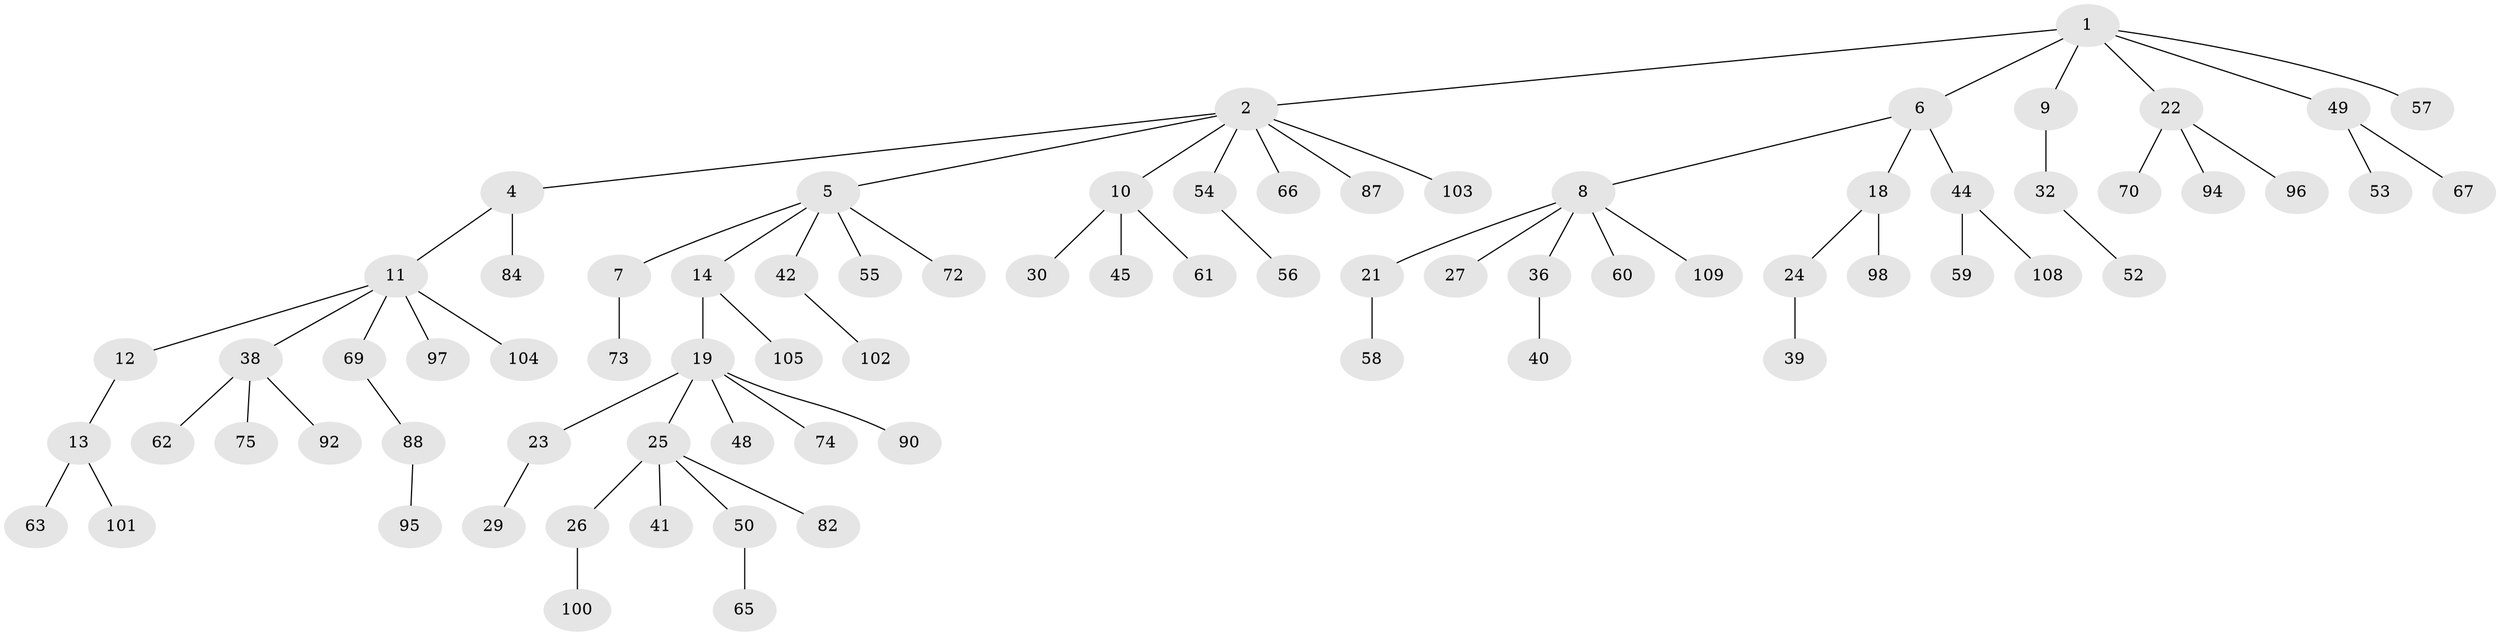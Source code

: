 // Generated by graph-tools (version 1.1) at 2025/24/03/03/25 07:24:06]
// undirected, 76 vertices, 75 edges
graph export_dot {
graph [start="1"]
  node [color=gray90,style=filled];
  1 [super="+46"];
  2 [super="+3"];
  4 [super="+76"];
  5 [super="+20"];
  6 [super="+16"];
  7 [super="+28"];
  8 [super="+15"];
  9 [super="+33"];
  10 [super="+37"];
  11 [super="+17"];
  12;
  13 [super="+31"];
  14 [super="+43"];
  18;
  19 [super="+34"];
  21;
  22 [super="+64"];
  23 [super="+86"];
  24 [super="+51"];
  25;
  26 [super="+91"];
  27;
  29 [super="+71"];
  30 [super="+35"];
  32 [super="+47"];
  36;
  38;
  39;
  40;
  41 [super="+99"];
  42;
  44 [super="+79"];
  45 [super="+89"];
  48 [super="+85"];
  49 [super="+106"];
  50 [super="+81"];
  52 [super="+78"];
  53;
  54;
  55 [super="+77"];
  56;
  57 [super="+83"];
  58 [super="+68"];
  59;
  60 [super="+80"];
  61;
  62;
  63;
  65;
  66;
  67;
  69;
  70;
  72;
  73;
  74;
  75;
  82;
  84;
  87;
  88;
  90;
  92 [super="+93"];
  94 [super="+107"];
  95;
  96;
  97;
  98;
  100;
  101;
  102;
  103;
  104;
  105;
  108;
  109;
  1 -- 2;
  1 -- 6;
  1 -- 9;
  1 -- 22;
  1 -- 49;
  1 -- 57;
  2 -- 10;
  2 -- 54;
  2 -- 66;
  2 -- 103;
  2 -- 4;
  2 -- 5;
  2 -- 87;
  4 -- 11;
  4 -- 84;
  5 -- 7;
  5 -- 14;
  5 -- 42;
  5 -- 55;
  5 -- 72;
  6 -- 8;
  6 -- 18;
  6 -- 44;
  7 -- 73;
  8 -- 109;
  8 -- 36;
  8 -- 21;
  8 -- 27;
  8 -- 60;
  9 -- 32;
  10 -- 30;
  10 -- 61;
  10 -- 45;
  11 -- 12;
  11 -- 38;
  11 -- 69;
  11 -- 97;
  11 -- 104;
  12 -- 13;
  13 -- 101;
  13 -- 63;
  14 -- 19;
  14 -- 105;
  18 -- 24;
  18 -- 98;
  19 -- 23;
  19 -- 25;
  19 -- 74;
  19 -- 90;
  19 -- 48;
  21 -- 58;
  22 -- 96;
  22 -- 94;
  22 -- 70;
  23 -- 29;
  24 -- 39;
  25 -- 26;
  25 -- 41;
  25 -- 50;
  25 -- 82;
  26 -- 100;
  32 -- 52;
  36 -- 40;
  38 -- 62;
  38 -- 75;
  38 -- 92;
  42 -- 102;
  44 -- 59;
  44 -- 108;
  49 -- 53;
  49 -- 67;
  50 -- 65;
  54 -- 56;
  69 -- 88;
  88 -- 95;
}
